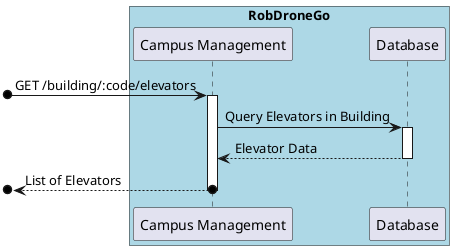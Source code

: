 @startuml SD Lv2

box "RobDroneGo" #LightBlue
    participant "Campus Management" as Campus
    participant "Database" as DB
end box

[o-> Campus : GET /building/:code/elevators
activate Campus

Campus -> DB : Query Elevators in Building
activate DB
DB --> Campus : Elevator Data
deactivate DB

[o<--o Campus : List of Elevators
deactivate Campus

@enduml
